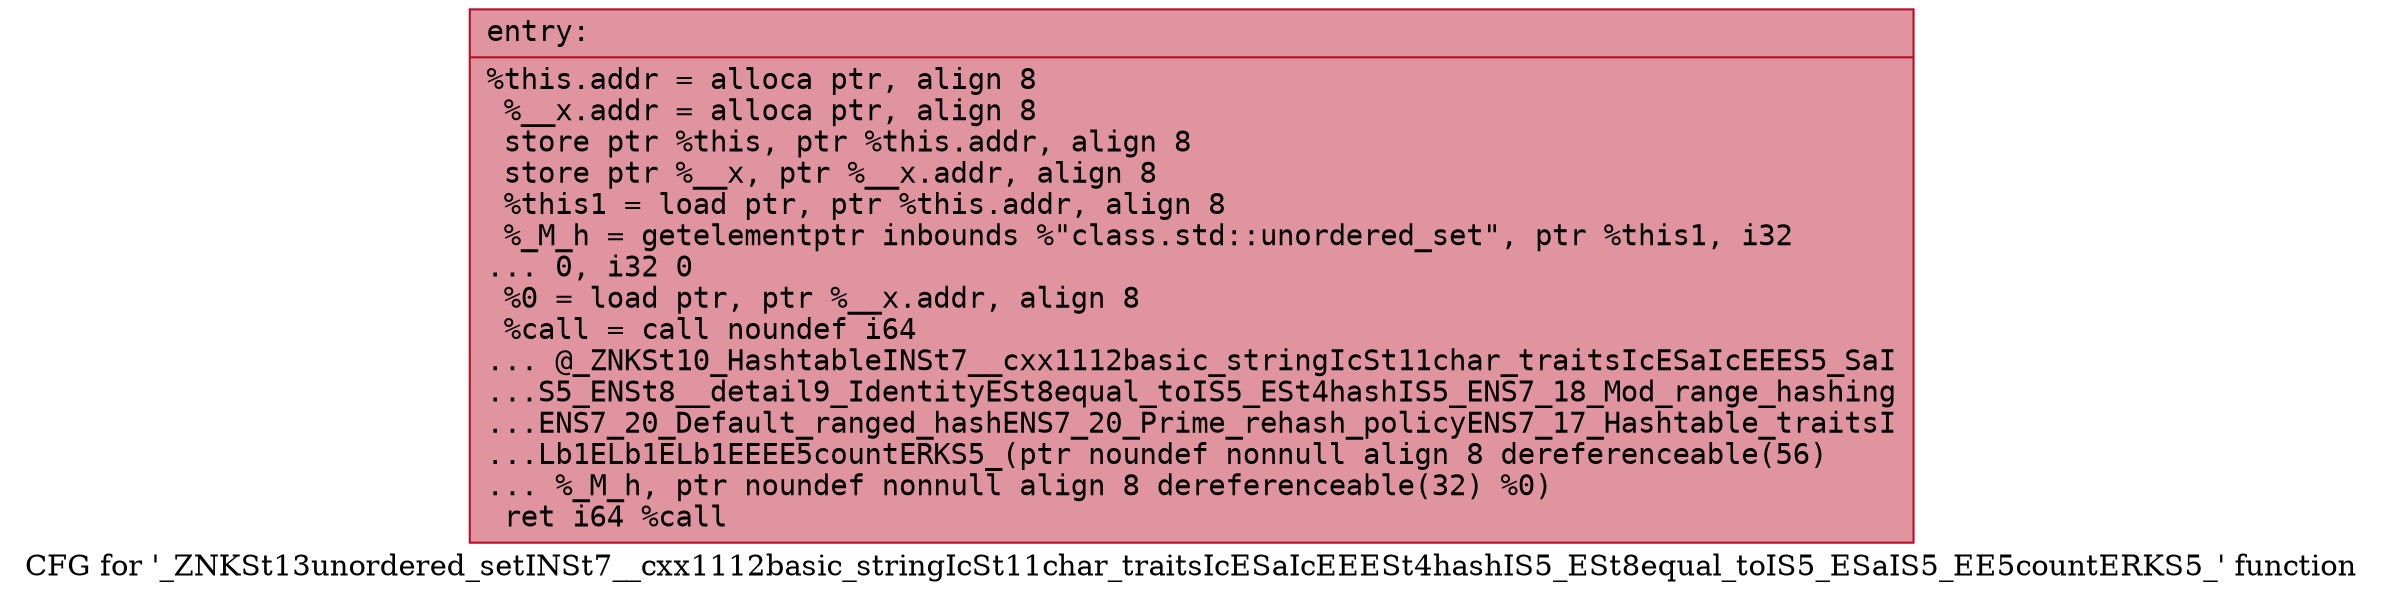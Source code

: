 digraph "CFG for '_ZNKSt13unordered_setINSt7__cxx1112basic_stringIcSt11char_traitsIcESaIcEEESt4hashIS5_ESt8equal_toIS5_ESaIS5_EE5countERKS5_' function" {
	label="CFG for '_ZNKSt13unordered_setINSt7__cxx1112basic_stringIcSt11char_traitsIcESaIcEEESt4hashIS5_ESt8equal_toIS5_ESaIS5_EE5countERKS5_' function";

	Node0x55c7e04c6000 [shape=record,color="#b70d28ff", style=filled, fillcolor="#b70d2870" fontname="Courier",label="{entry:\l|  %this.addr = alloca ptr, align 8\l  %__x.addr = alloca ptr, align 8\l  store ptr %this, ptr %this.addr, align 8\l  store ptr %__x, ptr %__x.addr, align 8\l  %this1 = load ptr, ptr %this.addr, align 8\l  %_M_h = getelementptr inbounds %\"class.std::unordered_set\", ptr %this1, i32\l... 0, i32 0\l  %0 = load ptr, ptr %__x.addr, align 8\l  %call = call noundef i64\l... @_ZNKSt10_HashtableINSt7__cxx1112basic_stringIcSt11char_traitsIcESaIcEEES5_SaI\l...S5_ENSt8__detail9_IdentityESt8equal_toIS5_ESt4hashIS5_ENS7_18_Mod_range_hashing\l...ENS7_20_Default_ranged_hashENS7_20_Prime_rehash_policyENS7_17_Hashtable_traitsI\l...Lb1ELb1ELb1EEEE5countERKS5_(ptr noundef nonnull align 8 dereferenceable(56)\l... %_M_h, ptr noundef nonnull align 8 dereferenceable(32) %0)\l  ret i64 %call\l}"];
}

